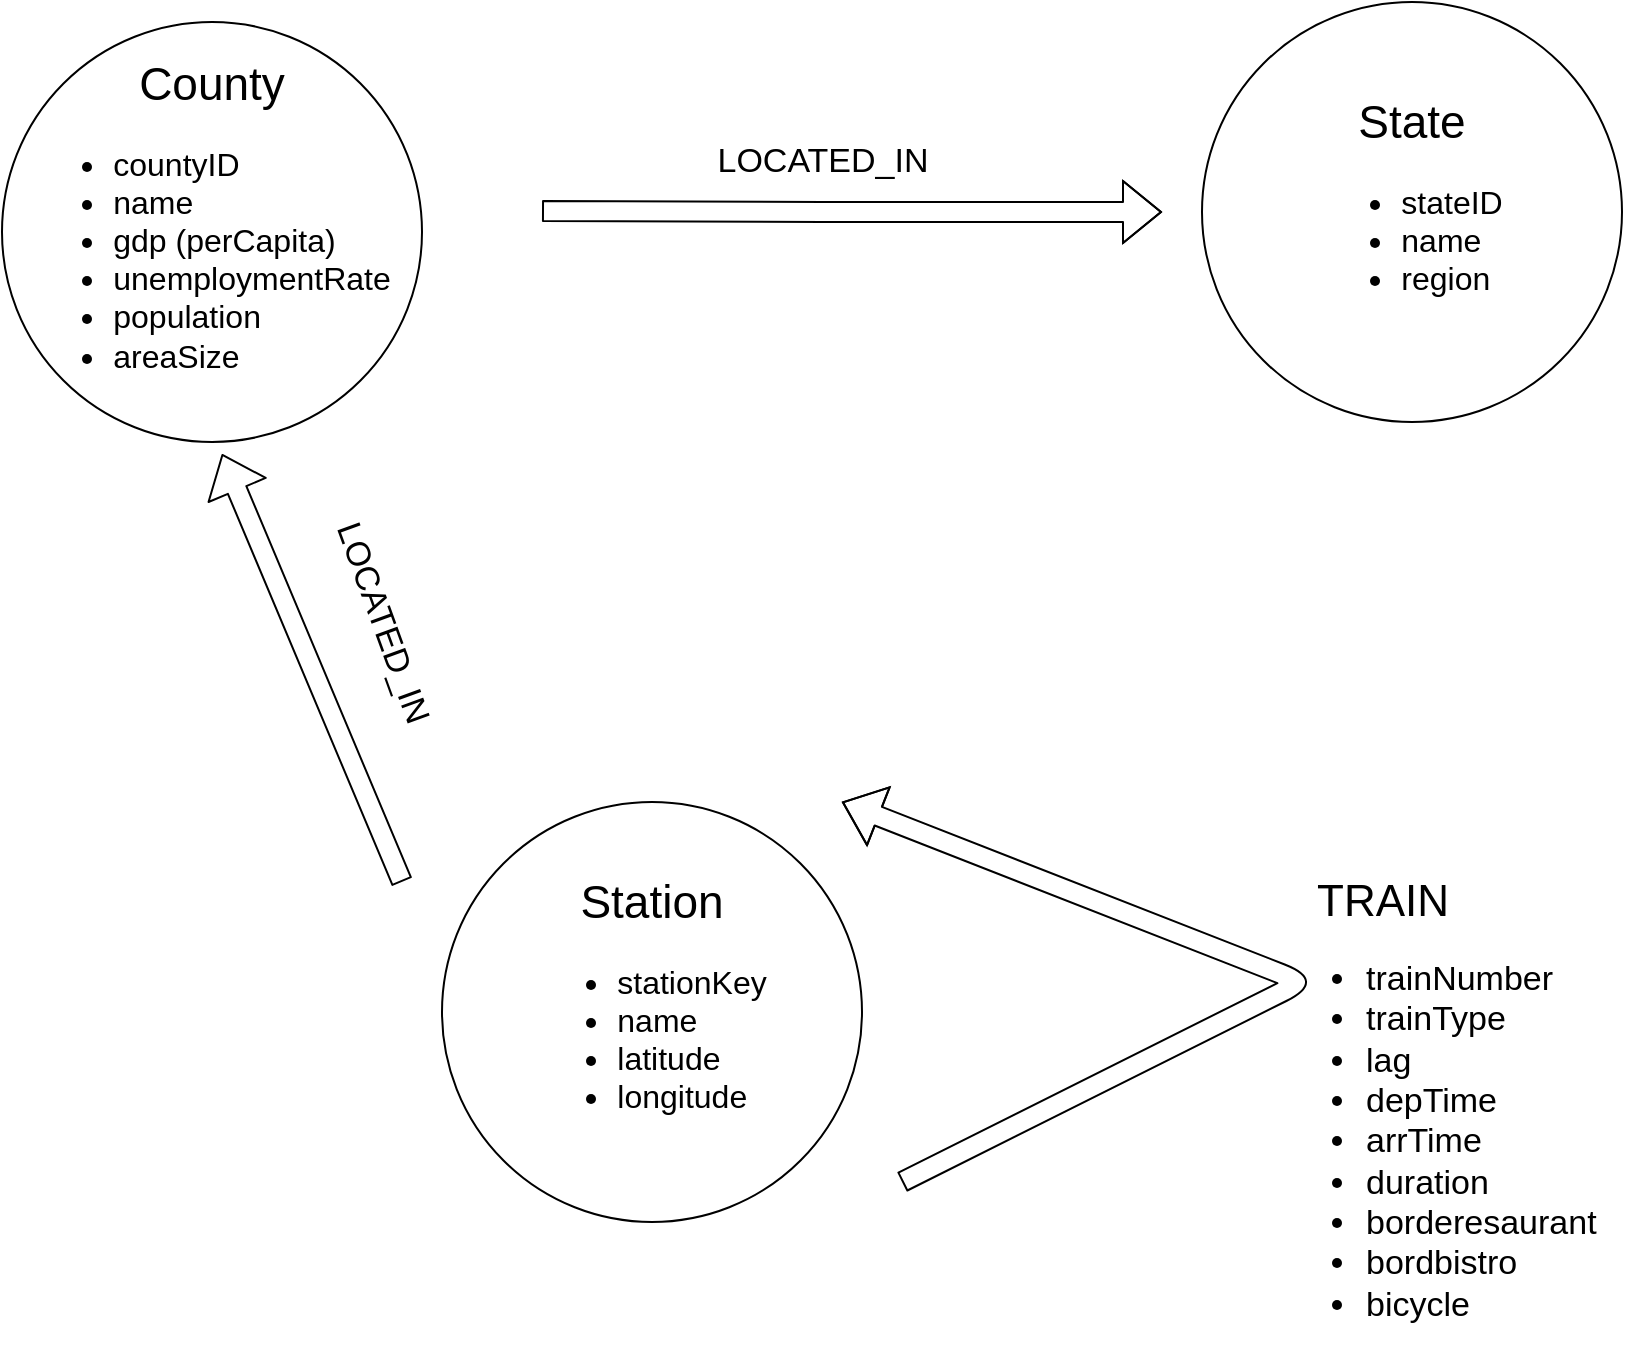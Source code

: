 <mxfile version="14.9.6" type="device"><diagram id="aih6u3SGgD8XRfRKbogl" name="Seite-1"><mxGraphModel dx="1086" dy="926" grid="1" gridSize="10" guides="1" tooltips="1" connect="1" arrows="1" fold="1" page="1" pageScale="1" pageWidth="1169" pageHeight="827" math="0" shadow="0"><root><mxCell id="0"/><mxCell id="1" parent="0"/><mxCell id="TMbgvfVqByN_hfdaQhZV-1" value="&lt;font&gt;&lt;font style=&quot;font-size: 23px&quot;&gt;County&lt;/font&gt;&lt;br&gt;&lt;ul style=&quot;font-size: 16px&quot;&gt;&lt;li style=&quot;text-align: left&quot;&gt;countyID&lt;/li&gt;&lt;li style=&quot;text-align: left&quot;&gt;name&lt;/li&gt;&lt;li style=&quot;text-align: left&quot;&gt;gdp (perCapita)&lt;/li&gt;&lt;li style=&quot;text-align: left&quot;&gt;unemploymentRate&lt;/li&gt;&lt;li style=&quot;text-align: left&quot;&gt;population&lt;/li&gt;&lt;li style=&quot;text-align: left&quot;&gt;areaSize&lt;/li&gt;&lt;/ul&gt;&lt;/font&gt;" style="ellipse;whiteSpace=wrap;html=1;aspect=fixed;align=center;" parent="1" vertex="1"><mxGeometry x="110" y="80" width="210" height="210" as="geometry"/></mxCell><mxCell id="TMbgvfVqByN_hfdaQhZV-2" value="&lt;font&gt;&lt;font style=&quot;font-size: 23px&quot;&gt;State&lt;/font&gt;&lt;br&gt;&lt;ul style=&quot;font-size: 16px&quot;&gt;&lt;li style=&quot;text-align: left&quot;&gt;stateID&lt;/li&gt;&lt;li style=&quot;text-align: left&quot;&gt;name&lt;/li&gt;&lt;li style=&quot;text-align: left&quot;&gt;region&amp;nbsp;&lt;/li&gt;&lt;/ul&gt;&lt;/font&gt;" style="ellipse;whiteSpace=wrap;html=1;aspect=fixed;align=center;" parent="1" vertex="1"><mxGeometry x="710" y="70" width="210" height="210" as="geometry"/></mxCell><mxCell id="TMbgvfVqByN_hfdaQhZV-3" value="" style="shape=flexArrow;endArrow=classic;html=1;" parent="1" edge="1"><mxGeometry width="50" height="50" relative="1" as="geometry"><mxPoint x="380" y="174.5" as="sourcePoint"/><mxPoint x="690" y="175" as="targetPoint"/><Array as="points"><mxPoint x="520" y="175"/></Array></mxGeometry></mxCell><mxCell id="TMbgvfVqByN_hfdaQhZV-4" value="LOCATED_IN" style="edgeLabel;html=1;align=center;verticalAlign=middle;resizable=0;points=[];fontSize=17;" parent="TMbgvfVqByN_hfdaQhZV-3" vertex="1" connectable="0"><mxGeometry x="0.179" relative="1" as="geometry"><mxPoint x="-43" y="-25" as="offset"/></mxGeometry></mxCell><mxCell id="TMbgvfVqByN_hfdaQhZV-5" value="&lt;font style=&quot;font-size: 16px&quot;&gt;&lt;font style=&quot;font-size: 23px&quot;&gt;Station&lt;/font&gt;&lt;br&gt;&lt;ul&gt;&lt;li style=&quot;text-align: left&quot;&gt;stationKey&lt;/li&gt;&lt;li style=&quot;text-align: left&quot;&gt;name&lt;/li&gt;&lt;li style=&quot;text-align: left&quot;&gt;&lt;span&gt;latitude&lt;/span&gt;&lt;br&gt;&lt;/li&gt;&lt;li style=&quot;text-align: left&quot;&gt;longitude&lt;/li&gt;&lt;/ul&gt;&lt;/font&gt;" style="ellipse;whiteSpace=wrap;html=1;aspect=fixed;align=center;" parent="1" vertex="1"><mxGeometry x="330" y="470" width="210" height="210" as="geometry"/></mxCell><mxCell id="TMbgvfVqByN_hfdaQhZV-6" value="" style="shape=flexArrow;endArrow=classic;html=1;" parent="1" edge="1"><mxGeometry width="50" height="50" relative="1" as="geometry"><mxPoint x="310" y="510" as="sourcePoint"/><mxPoint x="220" y="296" as="targetPoint"/><Array as="points"><mxPoint x="220" y="296"/></Array></mxGeometry></mxCell><mxCell id="TMbgvfVqByN_hfdaQhZV-7" value="LOCATED_IN" style="edgeLabel;html=1;align=center;verticalAlign=middle;resizable=0;points=[];fontSize=17;rotation=70;" parent="TMbgvfVqByN_hfdaQhZV-6" vertex="1" connectable="0"><mxGeometry x="0.179" relative="1" as="geometry"><mxPoint x="43" y="-4" as="offset"/></mxGeometry></mxCell><mxCell id="TMbgvfVqByN_hfdaQhZV-8" value="" style="shape=flexArrow;endArrow=classic;html=1;fontSize=17;" parent="1" edge="1"><mxGeometry width="50" height="50" relative="1" as="geometry"><mxPoint x="560" y="660" as="sourcePoint"/><mxPoint x="530" y="470" as="targetPoint"/><Array as="points"><mxPoint x="760" y="560"/></Array></mxGeometry></mxCell><mxCell id="TMbgvfVqByN_hfdaQhZV-9" value="&lt;font style=&quot;font-size: 22px&quot;&gt;TRAIN&lt;/font&gt;" style="edgeLabel;html=1;align=center;verticalAlign=middle;resizable=0;points=[];fontSize=17;" parent="1" vertex="1" connectable="0"><mxGeometry x="799.999" y="520.004" as="geometry"/></mxCell><mxCell id="TMbgvfVqByN_hfdaQhZV-10" value="&lt;ul&gt;&lt;li&gt;trainNumber&lt;/li&gt;&lt;li&gt;trainType&lt;/li&gt;&lt;li&gt;lag&lt;/li&gt;&lt;li&gt;depTime&lt;/li&gt;&lt;li&gt;arrTime&lt;/li&gt;&lt;li&gt;duration&lt;/li&gt;&lt;li&gt;borderesaurant&lt;/li&gt;&lt;li&gt;bordbistro&lt;/li&gt;&lt;li&gt;bicycle&lt;/li&gt;&lt;/ul&gt;" style="text;html=1;align=left;verticalAlign=middle;resizable=0;points=[];autosize=1;strokeColor=none;fontSize=17;" parent="1" vertex="1"><mxGeometry x="750" y="530" width="170" height="220" as="geometry"/></mxCell></root></mxGraphModel></diagram></mxfile>
